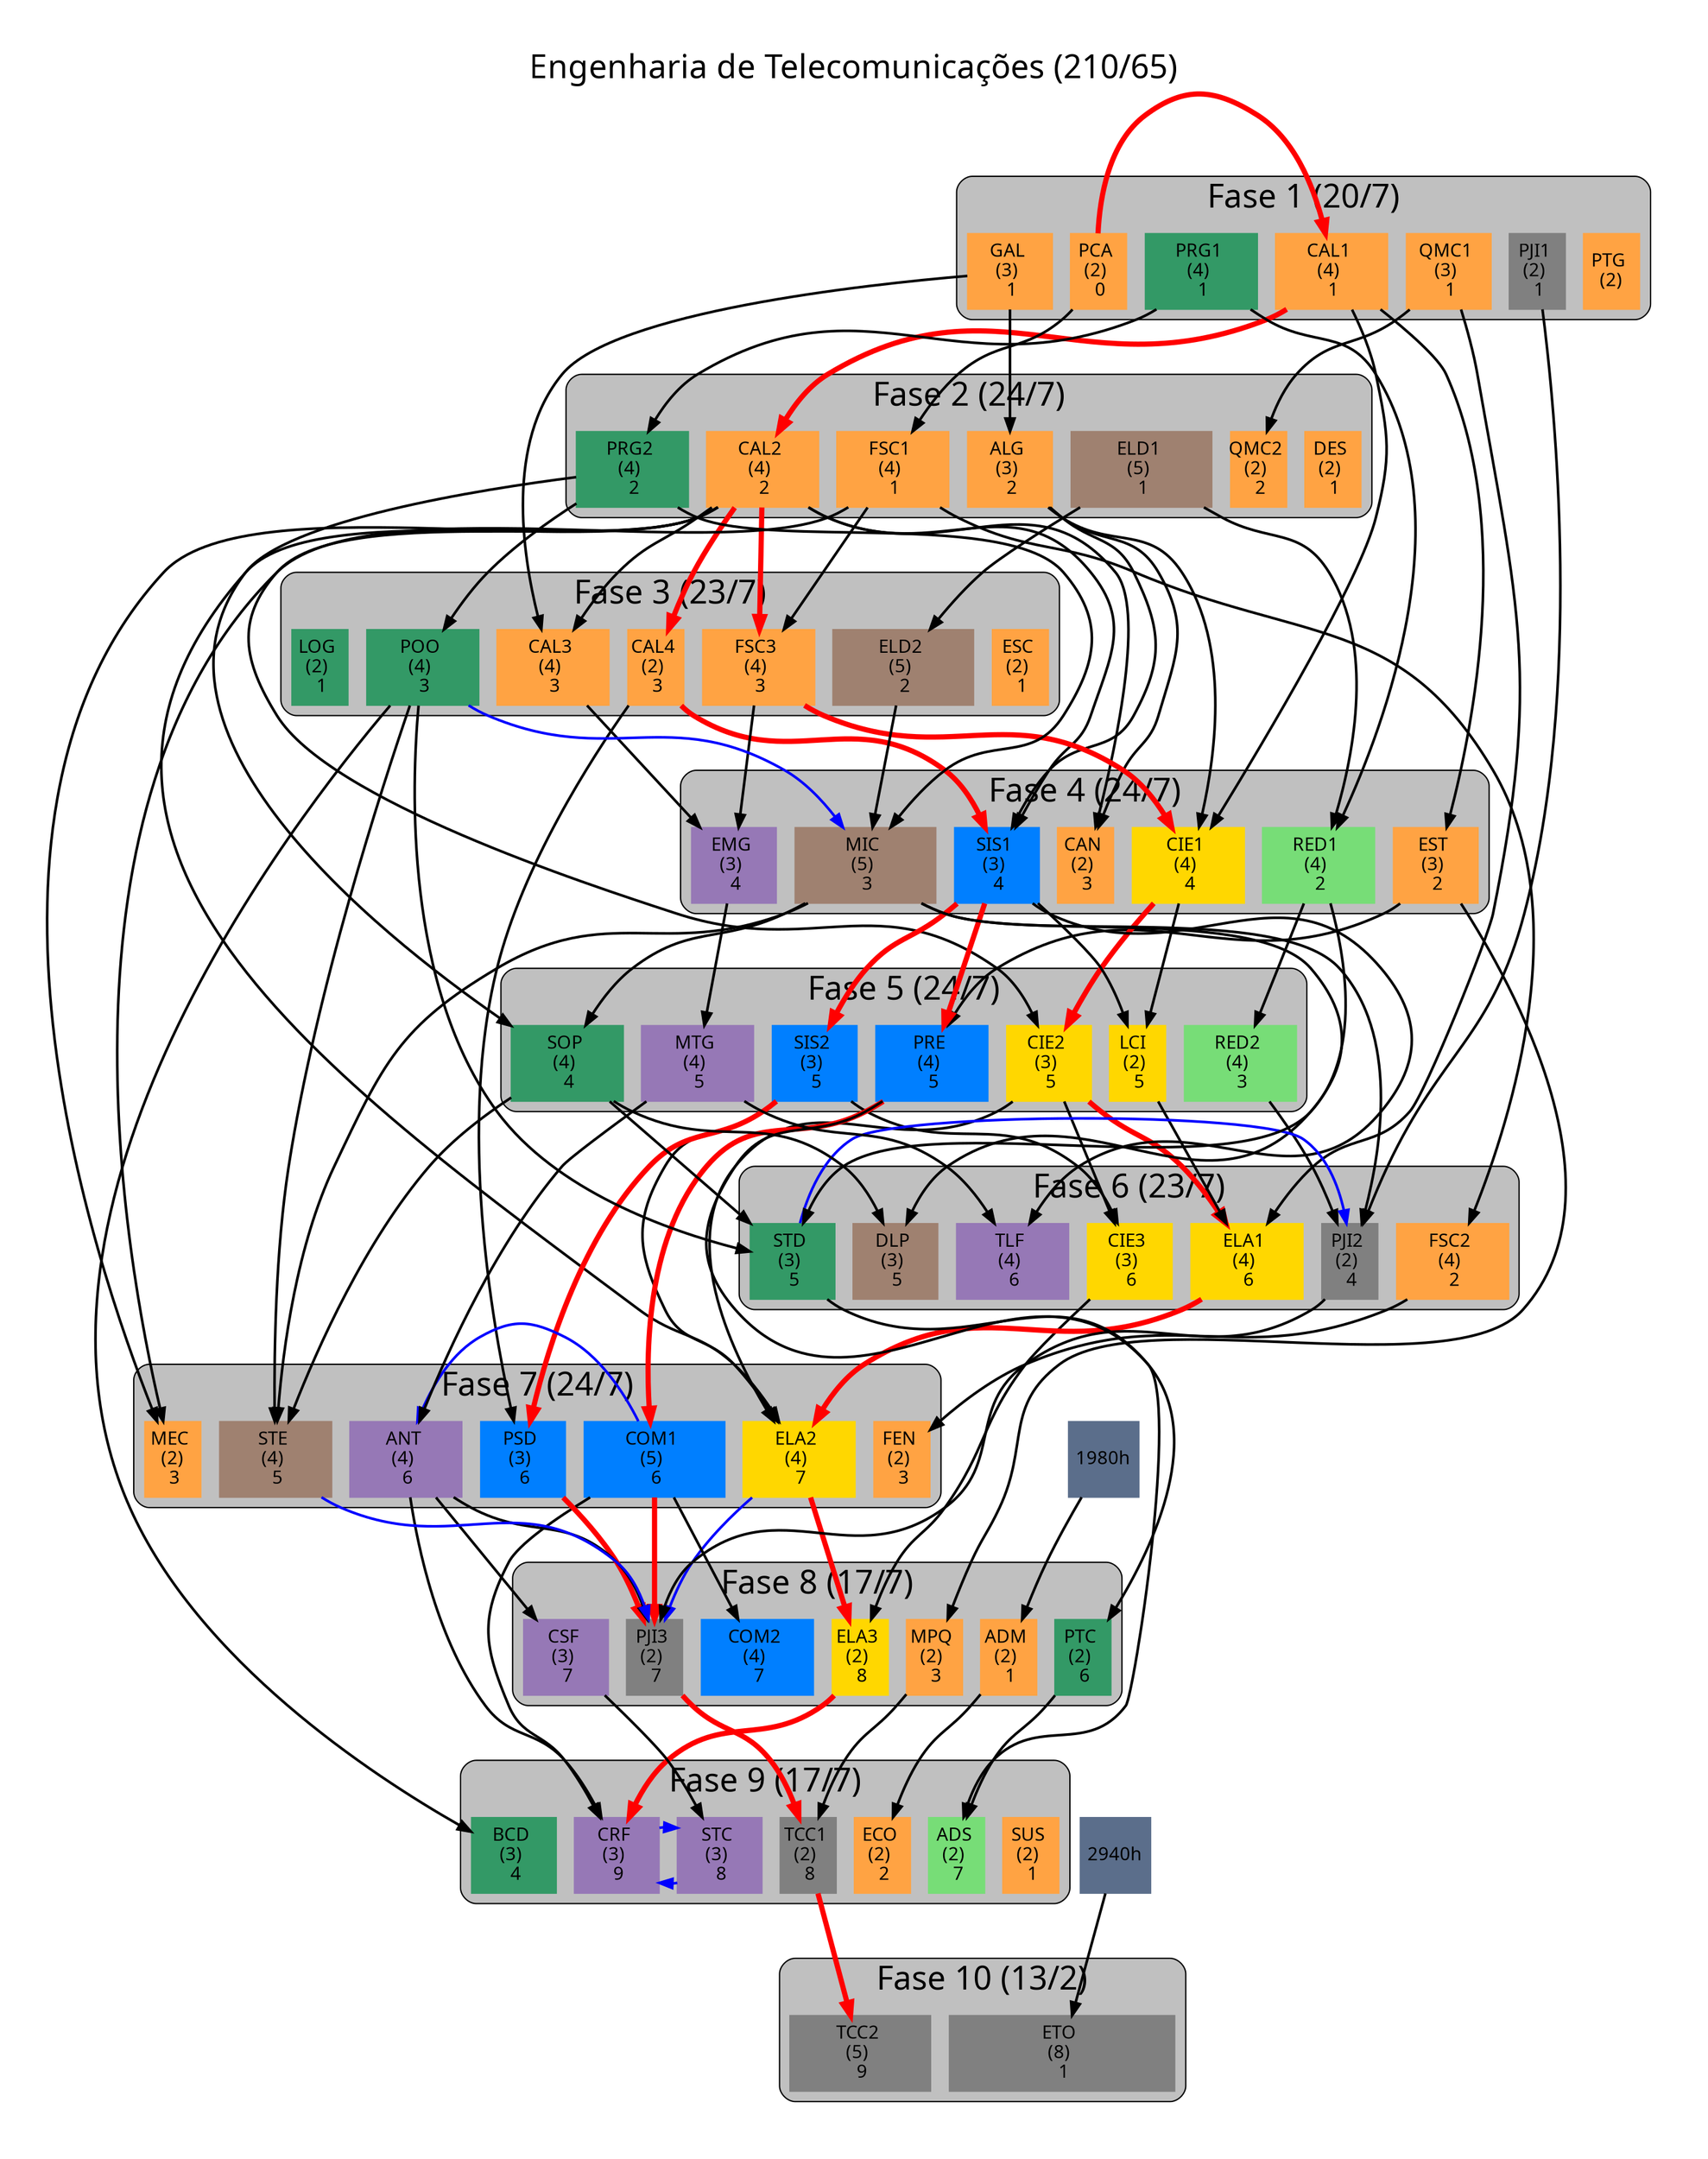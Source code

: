 digraph EngTelecom {
    layout = dot  // circo, dot, fdp, neato, osage, sfdp, twopi
    label ="Engenharia de Telecomunicações (210/65)"
    labelloc = t
    // graph [nodesep=0.3, ranksep=1.3] # , splines=ortho]#, splines=lines]  #ortho
    // node [labelloc=c fontsize=10, style=filled, shape=box, style="rounded,filled"]
    // edge [arrowsize=.5]
   
    // bgcolor="#2e3e56"
	  pad="0.5" /* add padding round the edge of the graph */
    graph [nodesep=0.2, ranksep=1.3, fontname="helvetica Neue Ultra Light", fontcolor="#000000" fontsize=25]
    node [shape="rectangle", height=0.8,  style="filled", labelloc=c, fontname="helvetica Neue Ultra Light bold"fixedsize=true]
    // edge [color="#fcfcfc", penwidth="2", fontname="helvetica Neue Ultra Light"]
    edge [color="#000000", penwidth="2", fontname="helvetica Neue Ultra Light"]
 
 
    // Pré-requisitos

    // Eixo laranja
    {horas1980} -> ADM
    {} -> DES
    {} -> ESC
    {} -> PTG
    {} -> QMC1
    {} -> SUS
    {ADM} -> ECO
    {CAL1} -> EST
    {FSC2} -> FEN
    {CAL2 FSC1} -> MEC
    {EST} -> MPQ # TODO verificar se PJI2 e PTG devem ser pré-requisito
    {QMC1} -> QMC2

    {} -> PCA
    {} -> GAL
    {GAL} -> ALG
    {PCA} -> CAL1 [constraint=false,color=ble] [color=red, penwidth="4"]
    {CAL1} -> CAL2 [color=red, penwidth="4"]
    {GAL CAL2} -> CAL3
    {CAL2} -> CAL4 [color=red, penwidth="4"]
    {ALG CAL2} -> CAN
    {PCA} -> FSC1
    {FSC1} -> FSC2
    {FSC1} -> FSC3
    {CAL2} -> FSC3 [color=red, penwidth="4"]


    // Eixo amarelo
    {CAL1 ALG} -> CIE1 
    {FSC3} -> CIE1 [color=red, penwidth="4"]
    {CIE1} -> CIE2 [color=red, penwidth="4"]
    {CAL2} -> CIE2 
    {CIE2 SIS2} -> CIE3 # TODO verificar
    {LCI QMC1} -> ELA1 # TODO verificar
    {CIE2} -> ELA1 [color=red, penwidth="4"]
    {CAL2 CIE2 SIS2} -> ELA2
    {ELA1} -> ELA2 [color=red, penwidth="4"]
    {CIE3} -> ELA3
    {ELA2} -> ELA3 [color=red, penwidth="4"]
    {CIE1 SIS1} -> LCI

    // Eixo azul
    {PRE} -> COM1 [color=red, penwidth="4"] # recomendada: sis2
    {COM1} -> COM2 # recomendada: PSD
    {EST} -> PRE # recomendada: PRG1, CAL4
    {SIS1} -> PRE  [color=red, penwidth="4"]
    {CAL2 ALG} -> SIS1 
    {CAL4} -> SIS1  [color=red, penwidth="4"]
    {SIS1} -> SIS2  [color=red, penwidth="4"]
    {CAL4} -> PSD  # recomendada: CAN
    {SIS2} -> PSD  [color=red, penwidth="4"]

    // Eixo cinza
    {} -> PJI1
    {PJI1 RED2 MIC} -> PJI2 # TODO colocar STD como pré-requisito
    {STD} -> PJI2 [color=blue constraint=false]
    {PJI2 ANT} -> PJI3 # recomendada DLP # TODO Colocamos ELA2 como coreq
    {PSD COM1} -> PJI3 [color=red, penwidth="4"]
    {STE} -> PJI3 [color=blue constraint=false]
    {ELA2}-> PJI3 [color=blue constraint=false]
    {MPQ} -> TCC1 # TODO colocar CH como pré-requisito - tirei PTG
    {PJI3} -> TCC1 [color=red, penwidth="4"]
    {TCC1} -> TCC2 [color=red, penwidth="4"]
    {horas2940} -> ETO

    // Eixo marrom
    {SOP MIC} -> DLP
    {} -> ELD1
    {ELD1} -> ELD2 # ELA1 como recomendada
    {ELD2 PRG2} -> MIC
    {POO} -> MIC [color=blue constraint=false]
    {MIC SOP POO} -> STE

    // Eixo roxo
    {MTG} -> ANT
    {COM1} -> ANT [color=blue constraint=false]
    {COM1 ANT} -> CRF # recomendada CSF
    {ELA3} -> CRF [color=red, penwidth="4"]
    {STC} -> CRF [color=blue constraint=false]
    {CRF} -> STC [color=blue constraint=false]
    {ANT} -> CSF # recomendada: COM1
    {FSC3 CAL3} -> EMG
    {EMG} -> MTG # recomendada: CAL4
    {CSF} -> STC
    {MTG SIS1} -> TLF

    // Eixo verde claro
    {ELD1 PRG1} -> RED1
    {RED1}-> RED2
    {PTC PRE} -> ADS

    // Eixo verde escuro
    {} -> LOG
    // {LOG} -> PRG1 [color=blue constraint=false]
    {} -> PRG1
    {PRG1} -> PRG2
    {PRG2} -> POO
    {PRG2 MIC} -> SOP
    {POO RED1 SOP} -> STD
    {POO} -> BCD
    {STD} -> PTC # RED2 como recomendada



    // Fases

    subgraph cluster_fase1 {
      label = "Fase 1 (20/7)"
      // style = filled
      style="rounded"
      bgcolor= grey
      color = black

       PCA CAL1 PJI1 GAL PRG1 #15
       QMC1 PTG #5
    }

    subgraph cluster_fase2 {
      label = "Fase 2 (24/7)"
      style="rounded"
      bgcolor=grey
      // style = filled
      color = black

       FSC1 ALG ELD1 PRG2  CAL2 #20
       QMC2 DES #4
    }

    subgraph clusterFase3 {
      label = "Fase 3 (23/7)"
      style="rounded"
      bgcolor=grey
      // style = filled
      color = black

      ELD2 POO  CAL4 FSC3 CAL3 #19
      ESC LOG #4
    }

    subgraph clusterFase4  {
      label = "Fase 4 (24/7)"
      style="rounded"
      bgcolor=grey
      // style=filled
      color=black

      RED1 MIC  SIS1 EST EMG CIE1 #22
      CAN #2
    }

    subgraph cluster_fase5  {
      label = "Fase 5 (24/7)"
      style="rounded"
      bgcolor=grey
      // style=filled
      color=black

      MTG  SIS2 PRE  CIE2 LCI RED2 SOP #24
    }

    subgraph cluster_fase6  {
      label = "Fase 6 (23/7)"
      style="rounded"
      bgcolor=grey
      // style=filled
      color=black

      PJI2 STD ELA1 CIE3 FSC2 #16
      TLF DLP #7
    }

    subgraph cluster_fase7 {
      label = "Fase 7 (24/7)"
      style="rounded"
      bgcolor=grey
      // style=filled
      color=black

      PSD  ELA2  STE ANT COM1 #20
      MEC FEN #4
    }

    subgraph cluster_fase8 {
      label = "Fase 8 (17/7)"
      style="rounded"

      bgcolor=grey
      // style=filled
      color=black

      PJI3  ELA3 PTC CSF #9
      COM2 ADM MPQ #8
    }

    subgraph cluster_fase9  {
      label = "Fase 9 (17/7)"
      style="rounded"
      bgcolor=grey
      // style=filled
      color=black

      TCC1 CRF STC #8
      ADS ECO BCD SUS #9
    }

    subgraph cluster_fase10 {
      label = "Fase 10 (13/2)"
      style="rounded"
      bgcolor=grey
      // style=filled
      color=black

      TCC2 ETO #13
    }

      // expressão regular
      // (\w{3,4}) (\[ch=\d{2,3}) - find
      // $1 $2, color="#FFA343, id=$1 - replace

    // propriedades dos nós
    horas2940 [label="2940h", color="#5b6e8b", id="2940h"]
    horas1980 [label="1980h", color="#5b6e8b", id="1980h"]

    ADM [ch=40, color="#FFA343", id=ADM, label="ADM \n(2) \n 1",  width=0.6] # TODO pré-requisito 1980h
    ALG [ch=60, color="#FFA343", id=ALG, label="ALG \n(3) \n 2",  width=0.9]
    CAL1 [ch=80, color="#FFA343", id=CAL1, label="CAL1 \n(4) \n 1",  width=1.2]
    CAL2 [ch=80, color="#FFA343", id=CAL2, label="CAL2 \n(4) \n 2",  width=1.2]
    CAL3 [ch=80, color="#FFA343", id=CAL3, label="CAL3 \n(4) \n 3",  width=1.2]
    CAL4 [ch=40, color="#FFA343", id=CAL4, label="CAL4 \n(2) \n 3",  width=0.6]
    CAN [ch=40, color="#FFA343", id=CAN, label="CAN \n(2) \n 3",  width=0.6]
    DES [ch=40, color="#FFA343", id=DES, label="DES \n(2) \n 1",  width=0.6]
    ECO [ch=40, color="#FFA343", id=ECO, label="ECO \n(2) \n 2",  width=0.6]
    ESC [ch=40, color="#FFA343", id=ESC, label="ESC \n(2) \n 1",  width=0.6]
    EST [ch=60, color="#FFA343", id=EST, label="EST \n(3) \n 2",  width=0.9]
    FEN [ch=40, color="#FFA343", id=FEN, label="FEN \n(2) \n 3",  width=0.6]
    FSC1 [ch=80, color="#FFA343", id=FSC1, label="FSC1 \n(4) \n 1",  width=1.2]
    FSC2 [ch=80, color="#FFA343", id=FSC2, label="FSC2 \n(4) \n 2",  width=1.2]
    FSC3 [ch=80, color="#FFA343", id=FSC3, label="FSC3 \n(4) \n 3",  width=1.2]
    GAL [ch=60, color="#FFA343", id=GAL, label="GAL \n(3) \n 1",  width=0.9]
    MEC [ch=40, color="#FFA343", id=MEC, label="MEC \n(2)\n 3",  width=0.6]
    MPQ [ch=40, color="#FFA343", id=MPQ, label="MPQ \n(2) \n 3",  width=0.6]
    PCA [ch=40, color="#FFA343", id=PCA, label="PCA \n(2) \n 0",  width=0.6]
    PTG [ch=40, color="#FFA343", id=PTG, label="PTG \n(2)",  width=0.6] # TODO pré-requisito 1980h
    QMC1 [ch=60, color="#FFA343", id=QMC1, label="QMC1 \n(3) \n 1",  width=0.9]
    QMC2 [ch=40, color="#FFA343", id=QMC2, label="QMC2 \n(2) \n 2",  width=0.6]
    SUS [ch=40, color="#FFA343", id=SUS, label="SUS \n(2) \n 1",  width=0.6]



    CIE1 [ch=80, color="#FFD700", id=CIE1, label="CIE1 \n(4) \n 4",  width=1.2]
    CIE2 [ch=60, color="#FFD700", id=CIE2, label="CIE2 \n(3) \n 5",  width=0.9]
    LCI  [ch=40, color="#FFD700", id=LCI,  label="LCI  \n(2) \n 5",  width=0.6]
    CIE3 [ch=60, color="#FFD700", id=CIE3, label="CIE3 \n(3) \n 6",  width=0.9]
    ELA1 [ch=80, color="#FFD700", id=ELA1, label="ELA1 \n(4) \n 6",  width=1.2]
    ELA2 [ch=80, color="#FFD700", id=ELA2, label="ELA2 \n(4) \n 7",  width=1.2]
    ELA3 [ch=40, color="#FFD700", id=ELA3, label="ELA3 \n(2) \n 8",  width=0.6]



    COM1 [ch=100, color="#007FFF", id=COM1, label="COM1 \n(5) \n 6",  width=1.5]
    COM2 [ch=80, color="#007FFF", id=COM2, label="COM2 \n(4) \n 7",  width=1.2]
    PRE  [ch=80, color="#007FFF", id=PRE, label="PRE \n(4) \n 5",  width=1.2]
    PSD  [ch=60, color="#007FFF", id=PSD, label="PSD \n(3) \n 6",  width=0.9]
    SIS1 [ch=60, color="#007FFF", id=SIS1, label="SIS1 \n(3) \n 4",  width=0.9]
    SIS2 [ch=60, color="#007FFF", id=SIS2, label="SIS2 \n(3) \n 5",  width=0.9]


    ETO [ch=160, color="#808080", id=ETO, label="ETO \n(8) \n 1",  width=2.4]
    PJI1 [ch=40, color="#808080", id=PJI1, label="PJI1 \n(2) \n 1",  width=0.6]
    PJI2 [ch=40, color="#808080", id=PJI2, label="PJI2 \n(2) \n 4",  width=0.6]
    PJI3 [ch=40, color="#808080", id=PJI3, label="PJI3 \n(2) \n 7",  width=0.6]
    TCC1 [ch=40, color="#808080", id=TCC1, label="TCC1 \n(2) \n 8",  width=0.6]
    TCC2 [ch=100, color="#808080", id=TCC2, label="TCC2 \n(5) \n 9",  width=1.5]


    ELD1 [ch=100, color="#9F8170", id=ELD1, label="ELD1 \n(5) \n 1",  width=1.5]
    ELD2 [ch=100, color="#9F8170", id=ELD2, label="ELD2 \n(5) \n 2",  width=1.5]
    MIC [ch=100, color="#9F8170", id=MIC, label="MIC \n(5) \n 3",  width=1.5]
    STE [ch=80, color="#9F8170", id=STE, label="STE \n(4) \n 5",  width=1.2]
    DLP [ch=60, color="#9F8170", id=DLP, label="DLP \n(3) \n 5" width=0.9]

    EMG [ch=60, color="#9678B6", id=EMG, label="EMG \n(3) \n 4",  width=0.9]
    MTG [ch=80, color="#9678B6", id=MTG, label="MTG \n(4) \n 5",  width=1.2]
    ANT [ch=80, color="#9678B6", id=ANT, label="ANT \n(4) \n 6",  width=1.2]
    CSF [ch=60, color="#9678B6", id=CSF, label="CSF \n(3) \n 7",  width=0.9]
    STC [ch=60, color="#9678B6", id=STC, label="STC \n(3) \n 8",  width=0.9]
    CRF [ch=60, color="#9678B6", id=CRF, label="CRF \n(3) \n 9",  width=0.9]
    TLF [ch=80, color="#9678B6", id=TLF, label="TLF \n(4) \n 6",  width=1.2]


    ADS [ch=40, color="#77DD77", id=ADS, label="ADS \n(2) \n 7",  width=0.6]
    RED1 [ch=80, color="#77DD77", id=RED1, label="RED1 \n(4) \n 2",  width=1.2]
    RED2 [ch=80, color="#77DD77", id=RED2, label="RED2 \n(4) \n 3",  width=1.2]


    BCD [ch=60, color="#339966", id=BCD, label="BCD \n(3) \n 4",  width=0.9]
    LOG [ch=40, color="#339966", id=LOG, label="LOG \n(2) \n 1",  width=0.6]
    POO [ch=80, color="#339966", id=POO, label="POO \n(4) \n 3",  width=1.2]
    PRG1 [ch=80, color="#339966", id=PRG1, label="PRG1 \n(4) \n 1",  width=1.2]
    PRG2 [ch=80, color="#339966", id=PRG2, label="PRG2 \n(4) \n 2",  width=1.2]
    PTC [ch=40, color="#339966", id=PTC, label="PTC \n(2) \n 6",  width=0.6]
    SOP [ch=80, color="#339966", id=SOP, label="SOP \n(4) \n 4",  width=1.2]
    STD [ch=60, color="#339966", id=STD, label="STD \n(3) \n 5",  width=0.9]

}